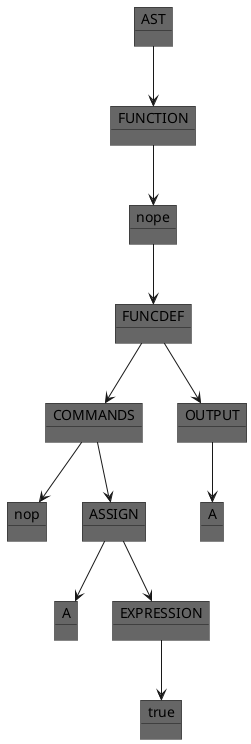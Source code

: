 @startuml
object "AST" as 0 #666
object "FUNCTION" as 1 #666
0 -down-> 1
object "nope" as 2 #666
1 -down-> 2
object "FUNCDEF" as 3 #666
2 -down-> 3
object "COMMANDS" as 4 #666
3 -down-> 4
object "nop" as 5 #666
4 -down-> 5
object "ASSIGN" as 6 #666
4 -down-> 6
object "A" as 7 #666
6 -down-> 7
object "EXPRESSION" as 8 #666
6 -down-> 8
object "true" as 9 #666
8 -down-> 9
object "OUTPUT" as 10 #666
3 -down-> 10
object "A" as 11 #666
10 -down-> 11
@enduml